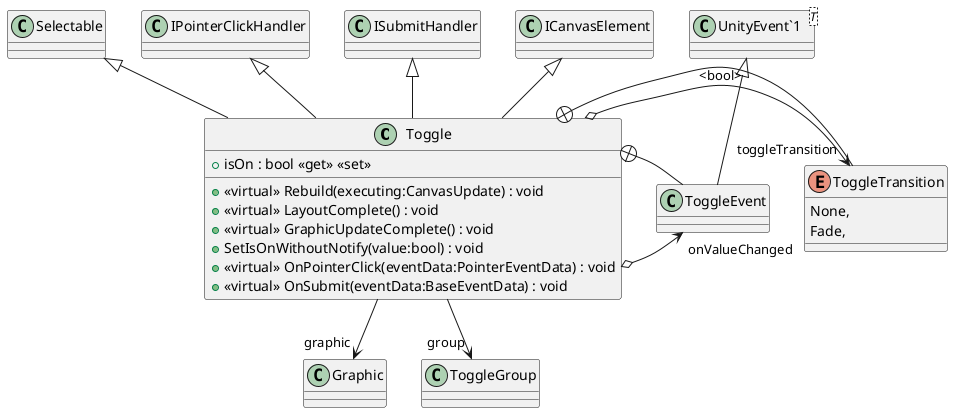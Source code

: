 @startuml
class Toggle {
    + <<virtual>> Rebuild(executing:CanvasUpdate) : void
    + <<virtual>> LayoutComplete() : void
    + <<virtual>> GraphicUpdateComplete() : void
    + isOn : bool <<get>> <<set>>
    + SetIsOnWithoutNotify(value:bool) : void
    + <<virtual>> OnPointerClick(eventData:PointerEventData) : void
    + <<virtual>> OnSubmit(eventData:BaseEventData) : void
}
enum ToggleTransition {
    None,
    Fade,
}
class ToggleEvent {
}
class "UnityEvent`1"<T> {
}
Selectable <|-- Toggle
IPointerClickHandler <|-- Toggle
ISubmitHandler <|-- Toggle
ICanvasElement <|-- Toggle
Toggle o-> "toggleTransition" ToggleTransition
Toggle --> "graphic" Graphic
Toggle --> "group" ToggleGroup
Toggle o-> "onValueChanged" ToggleEvent
Toggle +-- ToggleTransition
Toggle +-- ToggleEvent
"UnityEvent`1" "<bool>" <|-- ToggleEvent
@enduml
